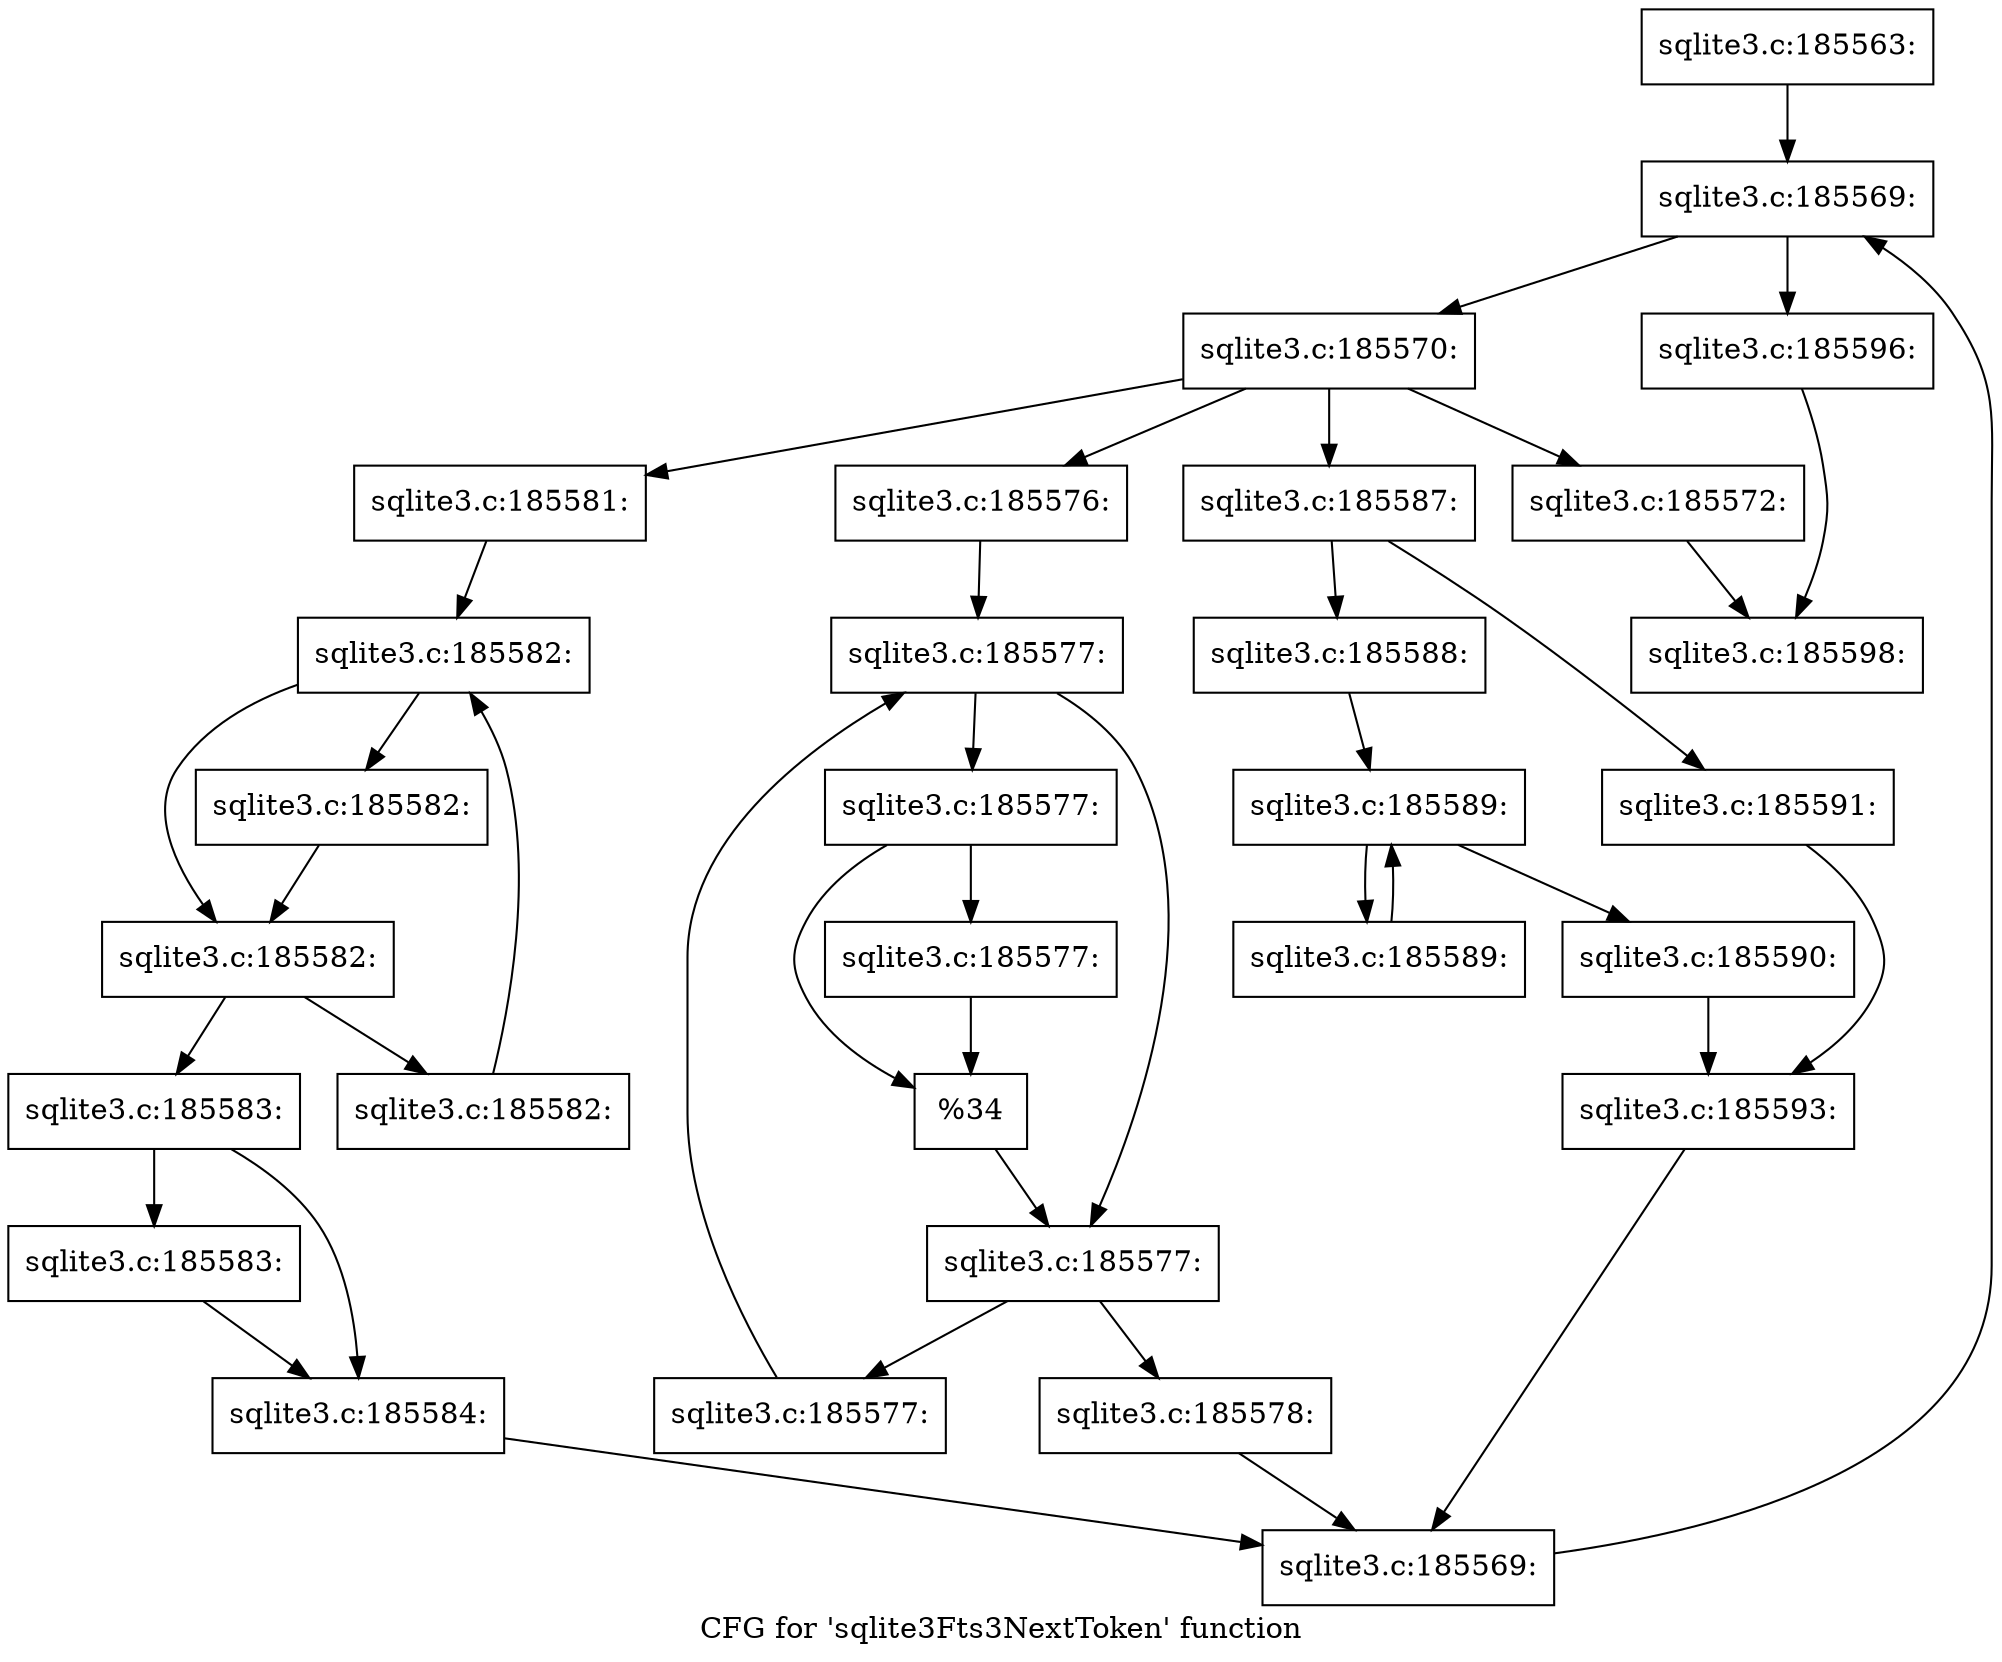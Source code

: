 digraph "CFG for 'sqlite3Fts3NextToken' function" {
	label="CFG for 'sqlite3Fts3NextToken' function";

	Node0x55c0fad5a8e0 [shape=record,label="{sqlite3.c:185563:}"];
	Node0x55c0fad5a8e0 -> Node0x55c0fad5ec00;
	Node0x55c0fad5ec00 [shape=record,label="{sqlite3.c:185569:}"];
	Node0x55c0fad5ec00 -> Node0x55c0fad5efb0;
	Node0x55c0fad5ec00 -> Node0x55c0fad5ed60;
	Node0x55c0fad5efb0 [shape=record,label="{sqlite3.c:185570:}"];
	Node0x55c0fad5efb0 -> Node0x55c0fad5f700;
	Node0x55c0fad5efb0 -> Node0x55c0fad5fae0;
	Node0x55c0fad5efb0 -> Node0x55c0fad5fc90;
	Node0x55c0fad5efb0 -> Node0x55c0fad61520;
	Node0x55c0fad5fae0 [shape=record,label="{sqlite3.c:185572:}"];
	Node0x55c0fad5fae0 -> Node0x55c0fad5aa60;
	Node0x55c0fad5fc90 [shape=record,label="{sqlite3.c:185576:}"];
	Node0x55c0fad5fc90 -> Node0x55c0fad5ff10;
	Node0x55c0fad5ff10 [shape=record,label="{sqlite3.c:185577:}"];
	Node0x55c0fad5ff10 -> Node0x55c0fad60140;
	Node0x55c0fad5ff10 -> Node0x55c0fad600f0;
	Node0x55c0fad60140 [shape=record,label="{sqlite3.c:185577:}"];
	Node0x55c0fad60140 -> Node0x55c0fad606f0;
	Node0x55c0fad60140 -> Node0x55c0fad60740;
	Node0x55c0fad60740 [shape=record,label="{sqlite3.c:185577:}"];
	Node0x55c0fad60740 -> Node0x55c0fad606f0;
	Node0x55c0fad606f0 [shape=record,label="{%34}"];
	Node0x55c0fad606f0 -> Node0x55c0fad600f0;
	Node0x55c0fad600f0 [shape=record,label="{sqlite3.c:185577:}"];
	Node0x55c0fad600f0 -> Node0x55c0fad612d0;
	Node0x55c0fad600f0 -> Node0x55c0fad60070;
	Node0x55c0fad612d0 [shape=record,label="{sqlite3.c:185577:}"];
	Node0x55c0fad612d0 -> Node0x55c0fad5ff10;
	Node0x55c0fad60070 [shape=record,label="{sqlite3.c:185578:}"];
	Node0x55c0fad60070 -> Node0x55c0fad5f5a0;
	Node0x55c0fad61520 [shape=record,label="{sqlite3.c:185581:}"];
	Node0x55c0fad61520 -> Node0x55c0fad61830;
	Node0x55c0fad61830 [shape=record,label="{sqlite3.c:185582:}"];
	Node0x55c0fad61830 -> Node0x55c0fad61a60;
	Node0x55c0fad61830 -> Node0x55c0fad61a10;
	Node0x55c0fad61a60 [shape=record,label="{sqlite3.c:185582:}"];
	Node0x55c0fad61a60 -> Node0x55c0fad61a10;
	Node0x55c0fad61a10 [shape=record,label="{sqlite3.c:185582:}"];
	Node0x55c0fad61a10 -> Node0x55c0fad622a0;
	Node0x55c0fad61a10 -> Node0x55c0fad61990;
	Node0x55c0fad622a0 [shape=record,label="{sqlite3.c:185582:}"];
	Node0x55c0fad622a0 -> Node0x55c0fad61830;
	Node0x55c0fad61990 [shape=record,label="{sqlite3.c:185583:}"];
	Node0x55c0fad61990 -> Node0x55c0fad62650;
	Node0x55c0fad61990 -> Node0x55c0fad626a0;
	Node0x55c0fad62650 [shape=record,label="{sqlite3.c:185583:}"];
	Node0x55c0fad62650 -> Node0x55c0fad626a0;
	Node0x55c0fad626a0 [shape=record,label="{sqlite3.c:185584:}"];
	Node0x55c0fad626a0 -> Node0x55c0fad5f5a0;
	Node0x55c0fad5f700 [shape=record,label="{sqlite3.c:185587:}"];
	Node0x55c0fad5f700 -> Node0x55c0fad62ce0;
	Node0x55c0fad5f700 -> Node0x55c0fad62d80;
	Node0x55c0fad62ce0 [shape=record,label="{sqlite3.c:185588:}"];
	Node0x55c0fad62ce0 -> Node0x55c0fad63450;
	Node0x55c0fad63450 [shape=record,label="{sqlite3.c:185589:}"];
	Node0x55c0fad63450 -> Node0x55c0fad638a0;
	Node0x55c0fad63450 -> Node0x55c0fad635b0;
	Node0x55c0fad638a0 [shape=record,label="{sqlite3.c:185589:}"];
	Node0x55c0fad638a0 -> Node0x55c0fad63450;
	Node0x55c0fad635b0 [shape=record,label="{sqlite3.c:185590:}"];
	Node0x55c0fad635b0 -> Node0x55c0fad62d30;
	Node0x55c0fad62d80 [shape=record,label="{sqlite3.c:185591:}"];
	Node0x55c0fad62d80 -> Node0x55c0fad62d30;
	Node0x55c0fad62d30 [shape=record,label="{sqlite3.c:185593:}"];
	Node0x55c0fad62d30 -> Node0x55c0fad5f5a0;
	Node0x55c0fad5f5a0 [shape=record,label="{sqlite3.c:185569:}"];
	Node0x55c0fad5f5a0 -> Node0x55c0fad5ec00;
	Node0x55c0fad5ed60 [shape=record,label="{sqlite3.c:185596:}"];
	Node0x55c0fad5ed60 -> Node0x55c0fad5aa60;
	Node0x55c0fad5aa60 [shape=record,label="{sqlite3.c:185598:}"];
}
